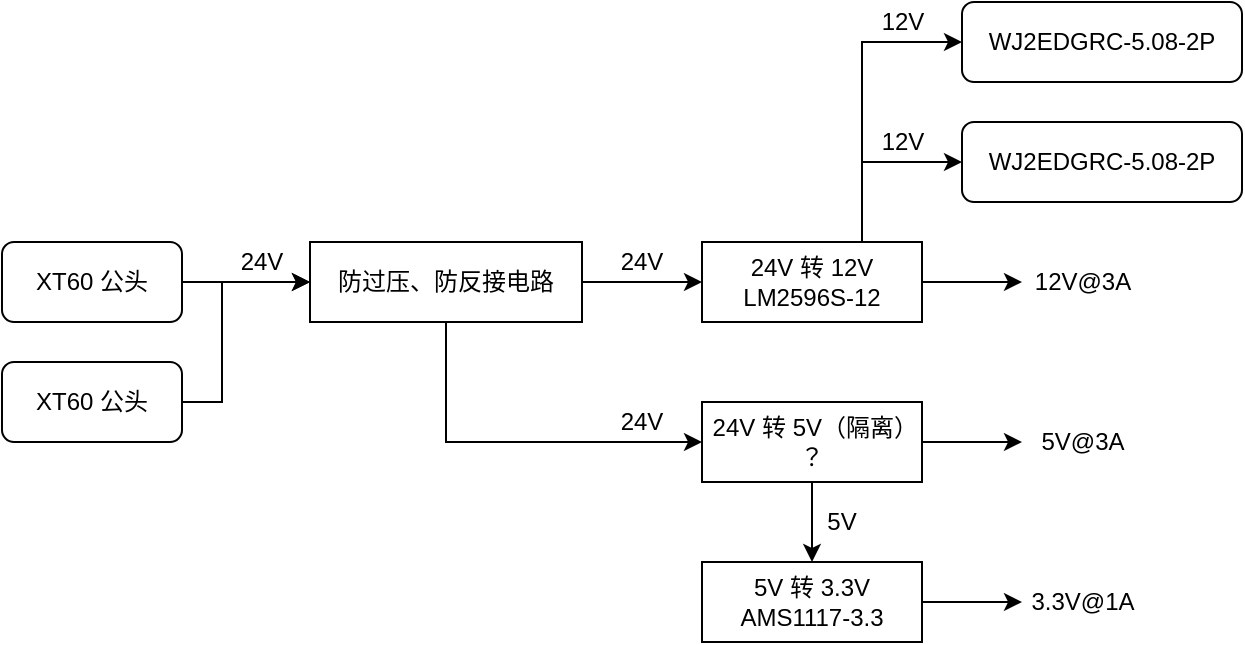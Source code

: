 <mxfile version="14.6.13" type="device"><diagram id="SOL0Z74vzHhJgI4Fifbx" name="第 1 页"><mxGraphModel dx="742" dy="430" grid="1" gridSize="10" guides="1" tooltips="1" connect="1" arrows="1" fold="1" page="1" pageScale="1" pageWidth="827" pageHeight="1169" math="0" shadow="0"><root><mxCell id="0"/><mxCell id="1" parent="0"/><mxCell id="3etUS6zcy_q3qdeyJxG1-4" value="24V" style="text;html=1;strokeColor=none;fillColor=none;align=center;verticalAlign=middle;whiteSpace=wrap;rounded=0;" parent="1" vertex="1"><mxGeometry x="210" y="370" width="40" height="20" as="geometry"/></mxCell><mxCell id="ta3V4CIIZiP3vGE9jzCH-5" value="24V" style="text;html=1;strokeColor=none;fillColor=none;align=center;verticalAlign=middle;whiteSpace=wrap;rounded=0;" vertex="1" parent="1"><mxGeometry x="400" y="370" width="40" height="20" as="geometry"/></mxCell><mxCell id="ta3V4CIIZiP3vGE9jzCH-6" value="&lt;span&gt;XT60 公头&lt;/span&gt;" style="rounded=1;whiteSpace=wrap;html=1;" vertex="1" parent="1"><mxGeometry x="100" y="370" width="90" height="40" as="geometry"/></mxCell><mxCell id="ta3V4CIIZiP3vGE9jzCH-10" style="edgeStyle=orthogonalEdgeStyle;rounded=0;orthogonalLoop=1;jettySize=auto;html=1;" edge="1" parent="1" source="ta3V4CIIZiP3vGE9jzCH-7" target="ta3V4CIIZiP3vGE9jzCH-8"><mxGeometry relative="1" as="geometry"/></mxCell><mxCell id="ta3V4CIIZiP3vGE9jzCH-13" style="edgeStyle=orthogonalEdgeStyle;rounded=0;orthogonalLoop=1;jettySize=auto;html=1;" edge="1" parent="1" source="ta3V4CIIZiP3vGE9jzCH-7" target="ta3V4CIIZiP3vGE9jzCH-11"><mxGeometry relative="1" as="geometry"><Array as="points"><mxPoint x="322" y="470"/></Array></mxGeometry></mxCell><mxCell id="ta3V4CIIZiP3vGE9jzCH-7" value="&lt;span&gt;防过压、防反接电路&lt;/span&gt;" style="rounded=0;whiteSpace=wrap;html=1;" vertex="1" parent="1"><mxGeometry x="254" y="370" width="136" height="40" as="geometry"/></mxCell><mxCell id="ta3V4CIIZiP3vGE9jzCH-16" style="edgeStyle=orthogonalEdgeStyle;rounded=0;orthogonalLoop=1;jettySize=auto;html=1;" edge="1" parent="1" source="ta3V4CIIZiP3vGE9jzCH-8"><mxGeometry relative="1" as="geometry"><mxPoint x="610" y="390" as="targetPoint"/></mxGeometry></mxCell><mxCell id="ta3V4CIIZiP3vGE9jzCH-29" style="edgeStyle=orthogonalEdgeStyle;rounded=0;orthogonalLoop=1;jettySize=auto;html=1;" edge="1" parent="1" source="ta3V4CIIZiP3vGE9jzCH-8" target="ta3V4CIIZiP3vGE9jzCH-28"><mxGeometry relative="1" as="geometry"><mxPoint x="540" y="260" as="targetPoint"/><Array as="points"><mxPoint x="530" y="270"/></Array></mxGeometry></mxCell><mxCell id="ta3V4CIIZiP3vGE9jzCH-31" style="edgeStyle=orthogonalEdgeStyle;rounded=0;orthogonalLoop=1;jettySize=auto;html=1;exitX=0.75;exitY=0;exitDx=0;exitDy=0;" edge="1" parent="1" source="ta3V4CIIZiP3vGE9jzCH-8" target="ta3V4CIIZiP3vGE9jzCH-30"><mxGeometry relative="1" as="geometry"><mxPoint x="560" y="330" as="targetPoint"/><Array as="points"><mxPoint x="530" y="370"/><mxPoint x="530" y="330"/></Array></mxGeometry></mxCell><mxCell id="ta3V4CIIZiP3vGE9jzCH-8" value="&lt;span&gt;24V 转 12V&lt;br&gt;LM2596S-12&lt;br&gt;&lt;/span&gt;" style="rounded=0;whiteSpace=wrap;html=1;" vertex="1" parent="1"><mxGeometry x="450" y="370" width="110" height="40" as="geometry"/></mxCell><mxCell id="ta3V4CIIZiP3vGE9jzCH-9" value="" style="endArrow=classic;html=1;" edge="1" parent="1" source="ta3V4CIIZiP3vGE9jzCH-6" target="ta3V4CIIZiP3vGE9jzCH-7"><mxGeometry width="50" height="50" relative="1" as="geometry"><mxPoint x="370" y="380" as="sourcePoint"/><mxPoint x="290" y="460" as="targetPoint"/></mxGeometry></mxCell><mxCell id="ta3V4CIIZiP3vGE9jzCH-14" style="edgeStyle=orthogonalEdgeStyle;rounded=0;orthogonalLoop=1;jettySize=auto;html=1;" edge="1" parent="1" source="ta3V4CIIZiP3vGE9jzCH-11" target="ta3V4CIIZiP3vGE9jzCH-12"><mxGeometry relative="1" as="geometry"/></mxCell><mxCell id="ta3V4CIIZiP3vGE9jzCH-11" value="&amp;nbsp;24V 转 5V（隔离）&lt;br&gt;？" style="rounded=0;whiteSpace=wrap;html=1;" vertex="1" parent="1"><mxGeometry x="450" y="450" width="110" height="40" as="geometry"/></mxCell><mxCell id="ta3V4CIIZiP3vGE9jzCH-12" value="5V 转 3.3V&lt;br&gt;AMS1117-3.3" style="rounded=0;whiteSpace=wrap;html=1;" vertex="1" parent="1"><mxGeometry x="450" y="530" width="110" height="40" as="geometry"/></mxCell><mxCell id="ta3V4CIIZiP3vGE9jzCH-15" value="5V" style="text;html=1;strokeColor=none;fillColor=none;align=center;verticalAlign=middle;whiteSpace=wrap;rounded=0;" vertex="1" parent="1"><mxGeometry x="500" y="500" width="40" height="20" as="geometry"/></mxCell><mxCell id="ta3V4CIIZiP3vGE9jzCH-17" value="12V@3A" style="text;html=1;align=center;verticalAlign=middle;resizable=0;points=[];autosize=1;strokeColor=none;" vertex="1" parent="1"><mxGeometry x="610" y="380" width="60" height="20" as="geometry"/></mxCell><mxCell id="ta3V4CIIZiP3vGE9jzCH-18" style="edgeStyle=orthogonalEdgeStyle;rounded=0;orthogonalLoop=1;jettySize=auto;html=1;" edge="1" parent="1"><mxGeometry relative="1" as="geometry"><mxPoint x="610" y="470" as="targetPoint"/><mxPoint x="560.0" y="470" as="sourcePoint"/></mxGeometry></mxCell><mxCell id="ta3V4CIIZiP3vGE9jzCH-19" value="5V@3A" style="text;html=1;align=center;verticalAlign=middle;resizable=0;points=[];autosize=1;strokeColor=none;" vertex="1" parent="1"><mxGeometry x="610" y="460" width="60" height="20" as="geometry"/></mxCell><mxCell id="ta3V4CIIZiP3vGE9jzCH-21" style="edgeStyle=orthogonalEdgeStyle;rounded=0;orthogonalLoop=1;jettySize=auto;html=1;" edge="1" parent="1"><mxGeometry relative="1" as="geometry"><mxPoint x="610" y="550" as="targetPoint"/><mxPoint x="560.0" y="550" as="sourcePoint"/></mxGeometry></mxCell><mxCell id="ta3V4CIIZiP3vGE9jzCH-22" value="3.3V@1A" style="text;html=1;align=center;verticalAlign=middle;resizable=0;points=[];autosize=1;strokeColor=none;" vertex="1" parent="1"><mxGeometry x="605" y="540" width="70" height="20" as="geometry"/></mxCell><mxCell id="ta3V4CIIZiP3vGE9jzCH-23" value="24V" style="text;html=1;strokeColor=none;fillColor=none;align=center;verticalAlign=middle;whiteSpace=wrap;rounded=0;" vertex="1" parent="1"><mxGeometry x="400" y="450" width="40" height="20" as="geometry"/></mxCell><mxCell id="ta3V4CIIZiP3vGE9jzCH-25" style="edgeStyle=orthogonalEdgeStyle;rounded=0;orthogonalLoop=1;jettySize=auto;html=1;exitX=1;exitY=0.5;exitDx=0;exitDy=0;entryX=0;entryY=0.5;entryDx=0;entryDy=0;" edge="1" parent="1" source="ta3V4CIIZiP3vGE9jzCH-24" target="ta3V4CIIZiP3vGE9jzCH-7"><mxGeometry relative="1" as="geometry"><mxPoint x="254" y="420" as="targetPoint"/><Array as="points"><mxPoint x="210" y="450"/><mxPoint x="210" y="390"/></Array></mxGeometry></mxCell><mxCell id="ta3V4CIIZiP3vGE9jzCH-24" value="&lt;span&gt;XT60 公头&lt;/span&gt;" style="rounded=1;whiteSpace=wrap;html=1;" vertex="1" parent="1"><mxGeometry x="100" y="430" width="90" height="40" as="geometry"/></mxCell><mxCell id="ta3V4CIIZiP3vGE9jzCH-28" value="WJ2EDGRC-5.08-2P" style="rounded=1;whiteSpace=wrap;html=1;" vertex="1" parent="1"><mxGeometry x="580" y="250" width="140" height="40" as="geometry"/></mxCell><mxCell id="ta3V4CIIZiP3vGE9jzCH-30" value="WJ2EDGRC-5.08-2P" style="rounded=1;whiteSpace=wrap;html=1;" vertex="1" parent="1"><mxGeometry x="580" y="310" width="140" height="40" as="geometry"/></mxCell><mxCell id="ta3V4CIIZiP3vGE9jzCH-32" value="12V" style="text;html=1;align=center;verticalAlign=middle;resizable=0;points=[];autosize=1;strokeColor=none;" vertex="1" parent="1"><mxGeometry x="530" y="310" width="40" height="20" as="geometry"/></mxCell><mxCell id="ta3V4CIIZiP3vGE9jzCH-33" value="12V" style="text;html=1;align=center;verticalAlign=middle;resizable=0;points=[];autosize=1;strokeColor=none;" vertex="1" parent="1"><mxGeometry x="530" y="250" width="40" height="20" as="geometry"/></mxCell></root></mxGraphModel></diagram></mxfile>